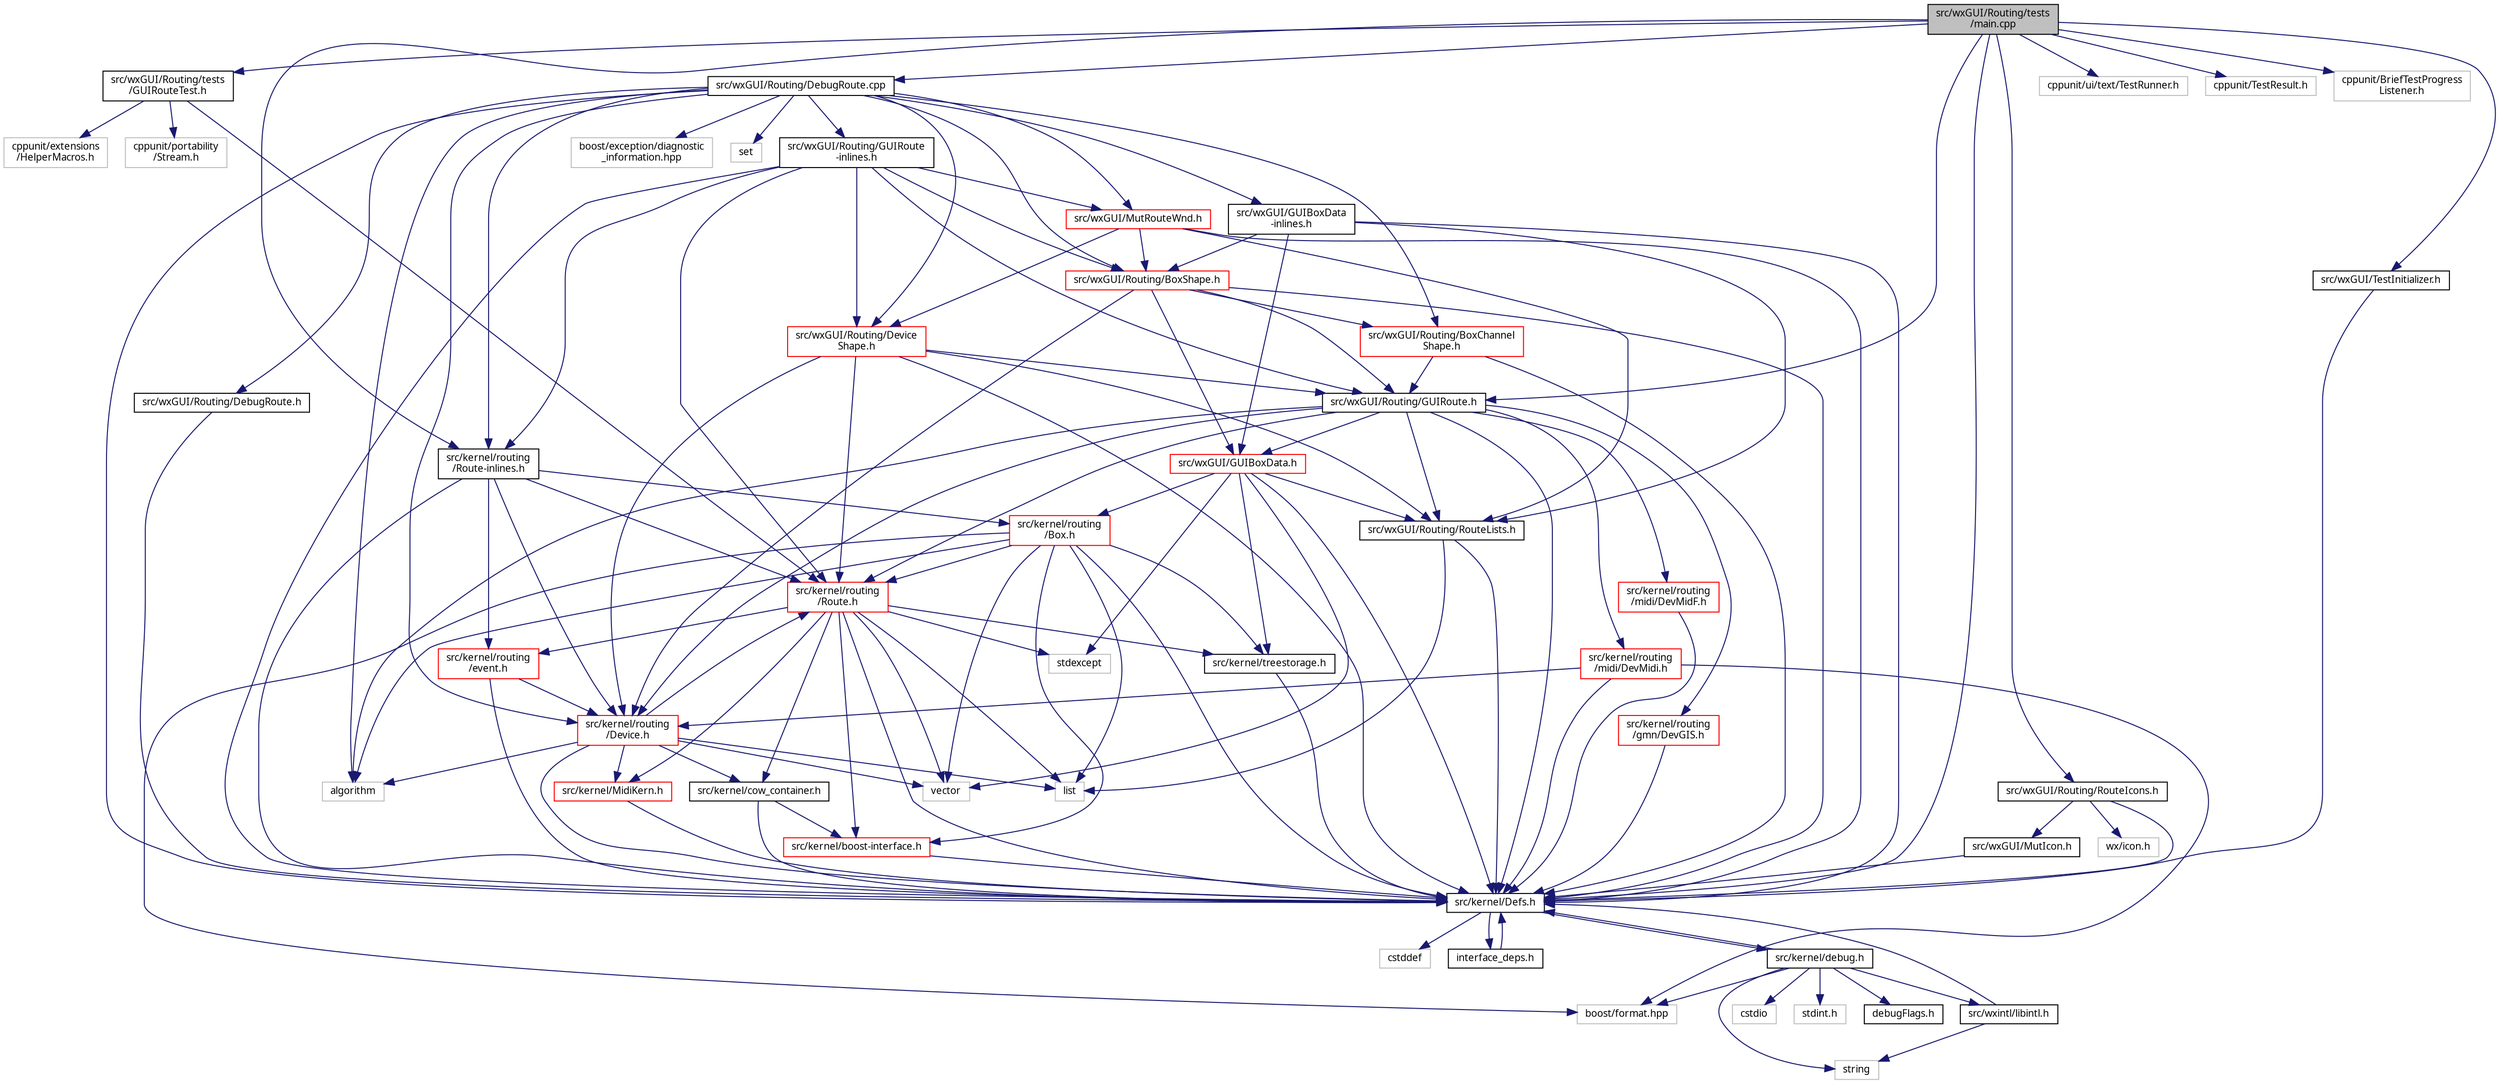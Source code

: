 digraph "src/wxGUI/Routing/tests/main.cpp"
{
  edge [fontname="Sans",fontsize="10",labelfontname="Sans",labelfontsize="10"];
  node [fontname="Sans",fontsize="10",shape=record];
  Node0 [label="src/wxGUI/Routing/tests\l/main.cpp",height=0.2,width=0.4,color="black", fillcolor="grey75", style="filled", fontcolor="black"];
  Node0 -> Node1 [color="midnightblue",fontsize="10",style="solid",fontname="Sans"];
  Node1 [label="src/kernel/Defs.h",height=0.2,width=0.4,color="black", fillcolor="white", style="filled",URL="$d1/d73/Defs_8h.html",tooltip="Common definitions. "];
  Node1 -> Node2 [color="midnightblue",fontsize="10",style="solid",fontname="Sans"];
  Node2 [label="interface_deps.h",height=0.2,width=0.4,color="black", fillcolor="white", style="filled",URL="$de/ddd/interface__deps_8h.html"];
  Node2 -> Node1 [color="midnightblue",fontsize="10",style="solid",fontname="Sans"];
  Node1 -> Node3 [color="midnightblue",fontsize="10",style="solid",fontname="Sans"];
  Node3 [label="cstddef",height=0.2,width=0.4,color="grey75", fillcolor="white", style="filled"];
  Node1 -> Node4 [color="midnightblue",fontsize="10",style="solid",fontname="Sans"];
  Node4 [label="src/kernel/debug.h",height=0.2,width=0.4,color="black", fillcolor="white", style="filled",URL="$db/d16/debug_8h.html"];
  Node4 -> Node1 [color="midnightblue",fontsize="10",style="solid",fontname="Sans"];
  Node4 -> Node5 [color="midnightblue",fontsize="10",style="solid",fontname="Sans"];
  Node5 [label="src/wxintl/libintl.h",height=0.2,width=0.4,color="black", fillcolor="white", style="filled",URL="$d4/d64/libintl_8h.html"];
  Node5 -> Node1 [color="midnightblue",fontsize="10",style="solid",fontname="Sans"];
  Node5 -> Node6 [color="midnightblue",fontsize="10",style="solid",fontname="Sans"];
  Node6 [label="string",height=0.2,width=0.4,color="grey75", fillcolor="white", style="filled"];
  Node4 -> Node6 [color="midnightblue",fontsize="10",style="solid",fontname="Sans"];
  Node4 -> Node7 [color="midnightblue",fontsize="10",style="solid",fontname="Sans"];
  Node7 [label="cstdio",height=0.2,width=0.4,color="grey75", fillcolor="white", style="filled"];
  Node4 -> Node8 [color="midnightblue",fontsize="10",style="solid",fontname="Sans"];
  Node8 [label="boost/format.hpp",height=0.2,width=0.4,color="grey75", fillcolor="white", style="filled"];
  Node4 -> Node9 [color="midnightblue",fontsize="10",style="solid",fontname="Sans"];
  Node9 [label="stdint.h",height=0.2,width=0.4,color="grey75", fillcolor="white", style="filled"];
  Node4 -> Node10 [color="midnightblue",fontsize="10",style="solid",fontname="Sans"];
  Node10 [label="debugFlags.h",height=0.2,width=0.4,color="black", fillcolor="white", style="filled",URL="$d4/dab/debugFlags_8h.html",tooltip="Debug flags for mutabor debug mode. "];
  Node0 -> Node11 [color="midnightblue",fontsize="10",style="solid",fontname="Sans"];
  Node11 [label="src/wxGUI/Routing/tests\l/GUIRouteTest.h",height=0.2,width=0.4,color="black", fillcolor="white", style="filled",URL="$d0/d8b/GUIRouteTest_8h.html"];
  Node11 -> Node12 [color="midnightblue",fontsize="10",style="solid",fontname="Sans"];
  Node12 [label="cppunit/extensions\l/HelperMacros.h",height=0.2,width=0.4,color="grey75", fillcolor="white", style="filled"];
  Node11 -> Node13 [color="midnightblue",fontsize="10",style="solid",fontname="Sans"];
  Node13 [label="cppunit/portability\l/Stream.h",height=0.2,width=0.4,color="grey75", fillcolor="white", style="filled"];
  Node11 -> Node14 [color="midnightblue",fontsize="10",style="solid",fontname="Sans"];
  Node14 [label="src/kernel/routing\l/Route.h",height=0.2,width=0.4,color="red", fillcolor="white", style="filled",URL="$d1/d65/Route_8h.html",tooltip="Routing. "];
  Node14 -> Node1 [color="midnightblue",fontsize="10",style="solid",fontname="Sans"];
  Node14 -> Node15 [color="midnightblue",fontsize="10",style="solid",fontname="Sans"];
  Node15 [label="src/kernel/cow_container.h",height=0.2,width=0.4,color="black", fillcolor="white", style="filled",URL="$da/d28/cow__container_8h.html",tooltip="Copy on write container. "];
  Node15 -> Node1 [color="midnightblue",fontsize="10",style="solid",fontname="Sans"];
  Node15 -> Node16 [color="midnightblue",fontsize="10",style="solid",fontname="Sans"];
  Node16 [label="src/kernel/boost-interface.h",height=0.2,width=0.4,color="red", fillcolor="white", style="filled",URL="$d1/da4/boost-interface_8h.html",tooltip="Interface to the boost library. "];
  Node16 -> Node1 [color="midnightblue",fontsize="10",style="solid",fontname="Sans"];
  Node14 -> Node19 [color="midnightblue",fontsize="10",style="solid",fontname="Sans"];
  Node19 [label="src/kernel/MidiKern.h",height=0.2,width=0.4,color="red", fillcolor="white", style="filled",URL="$da/dfd/MidiKern_8h.html"];
  Node19 -> Node1 [color="midnightblue",fontsize="10",style="solid",fontname="Sans"];
  Node14 -> Node21 [color="midnightblue",fontsize="10",style="solid",fontname="Sans"];
  Node21 [label="src/kernel/treestorage.h",height=0.2,width=0.4,color="black", fillcolor="white", style="filled",URL="$db/dbe/treestorage_8h.html",tooltip="abstract class for tree like storage "];
  Node21 -> Node1 [color="midnightblue",fontsize="10",style="solid",fontname="Sans"];
  Node14 -> Node16 [color="midnightblue",fontsize="10",style="solid",fontname="Sans"];
  Node14 -> Node22 [color="midnightblue",fontsize="10",style="solid",fontname="Sans"];
  Node22 [label="list",height=0.2,width=0.4,color="grey75", fillcolor="white", style="filled"];
  Node14 -> Node23 [color="midnightblue",fontsize="10",style="solid",fontname="Sans"];
  Node23 [label="vector",height=0.2,width=0.4,color="grey75", fillcolor="white", style="filled"];
  Node14 -> Node24 [color="midnightblue",fontsize="10",style="solid",fontname="Sans"];
  Node24 [label="stdexcept",height=0.2,width=0.4,color="grey75", fillcolor="white", style="filled"];
  Node14 -> Node26 [color="midnightblue",fontsize="10",style="solid",fontname="Sans"];
  Node26 [label="src/kernel/routing\l/event.h",height=0.2,width=0.4,color="red", fillcolor="white", style="filled",URL="$dd/d20/event_8h.html"];
  Node26 -> Node1 [color="midnightblue",fontsize="10",style="solid",fontname="Sans"];
  Node26 -> Node27 [color="midnightblue",fontsize="10",style="solid",fontname="Sans"];
  Node27 [label="src/kernel/routing\l/Device.h",height=0.2,width=0.4,color="red", fillcolor="white", style="filled",URL="$de/d05/Device_8h.html",tooltip="Routing. "];
  Node27 -> Node1 [color="midnightblue",fontsize="10",style="solid",fontname="Sans"];
  Node27 -> Node15 [color="midnightblue",fontsize="10",style="solid",fontname="Sans"];
  Node27 -> Node14 [color="midnightblue",fontsize="10",style="solid",fontname="Sans"];
  Node27 -> Node19 [color="midnightblue",fontsize="10",style="solid",fontname="Sans"];
  Node27 -> Node23 [color="midnightblue",fontsize="10",style="solid",fontname="Sans"];
  Node27 -> Node22 [color="midnightblue",fontsize="10",style="solid",fontname="Sans"];
  Node27 -> Node38 [color="midnightblue",fontsize="10",style="solid",fontname="Sans"];
  Node38 [label="algorithm",height=0.2,width=0.4,color="grey75", fillcolor="white", style="filled"];
  Node0 -> Node44 [color="midnightblue",fontsize="10",style="solid",fontname="Sans"];
  Node44 [label="src/wxGUI/Routing/RouteIcons.h",height=0.2,width=0.4,color="black", fillcolor="white", style="filled",URL="$df/d40/RouteIcons_8h.html",tooltip="Devices base classes. "];
  Node44 -> Node1 [color="midnightblue",fontsize="10",style="solid",fontname="Sans"];
  Node44 -> Node45 [color="midnightblue",fontsize="10",style="solid",fontname="Sans"];
  Node45 [label="src/wxGUI/MutIcon.h",height=0.2,width=0.4,color="black", fillcolor="white", style="filled",URL="$df/d37/MutIcon_8h.html",tooltip="Icon class fixing issues with Mac OS. "];
  Node45 -> Node1 [color="midnightblue",fontsize="10",style="solid",fontname="Sans"];
  Node44 -> Node46 [color="midnightblue",fontsize="10",style="solid",fontname="Sans"];
  Node46 [label="wx/icon.h",height=0.2,width=0.4,color="grey75", fillcolor="white", style="filled"];
  Node0 -> Node47 [color="midnightblue",fontsize="10",style="solid",fontname="Sans"];
  Node47 [label="src/wxGUI/Routing/GUIRoute.h",height=0.2,width=0.4,color="black", fillcolor="white", style="filled",URL="$d6/dfa/GUIRoute_8h.html"];
  Node47 -> Node1 [color="midnightblue",fontsize="10",style="solid",fontname="Sans"];
  Node47 -> Node27 [color="midnightblue",fontsize="10",style="solid",fontname="Sans"];
  Node47 -> Node48 [color="midnightblue",fontsize="10",style="solid",fontname="Sans"];
  Node48 [label="src/kernel/routing\l/midi/DevMidi.h",height=0.2,width=0.4,color="red", fillcolor="white", style="filled",URL="$d4/da2/DevMidi_8h.html",tooltip="Classes for midi port. "];
  Node48 -> Node1 [color="midnightblue",fontsize="10",style="solid",fontname="Sans"];
  Node48 -> Node27 [color="midnightblue",fontsize="10",style="solid",fontname="Sans"];
  Node48 -> Node8 [color="midnightblue",fontsize="10",style="solid",fontname="Sans"];
  Node47 -> Node61 [color="midnightblue",fontsize="10",style="solid",fontname="Sans"];
  Node61 [label="src/kernel/routing\l/midi/DevMidF.h",height=0.2,width=0.4,color="red", fillcolor="white", style="filled",URL="$da/d3c/DevMidF_8h.html"];
  Node61 -> Node1 [color="midnightblue",fontsize="10",style="solid",fontname="Sans"];
  Node47 -> Node70 [color="midnightblue",fontsize="10",style="solid",fontname="Sans"];
  Node70 [label="src/kernel/routing\l/gmn/DevGIS.h",height=0.2,width=0.4,color="red", fillcolor="white", style="filled",URL="$da/d81/DevGIS_8h.html"];
  Node70 -> Node1 [color="midnightblue",fontsize="10",style="solid",fontname="Sans"];
  Node47 -> Node14 [color="midnightblue",fontsize="10",style="solid",fontname="Sans"];
  Node47 -> Node72 [color="midnightblue",fontsize="10",style="solid",fontname="Sans"];
  Node72 [label="src/wxGUI/GUIBoxData.h",height=0.2,width=0.4,color="red", fillcolor="white", style="filled",URL="$d5/df7/GUIBoxData_8h.html"];
  Node72 -> Node1 [color="midnightblue",fontsize="10",style="solid",fontname="Sans"];
  Node72 -> Node21 [color="midnightblue",fontsize="10",style="solid",fontname="Sans"];
  Node72 -> Node50 [color="midnightblue",fontsize="10",style="solid",fontname="Sans"];
  Node50 [label="src/kernel/routing\l/Box.h",height=0.2,width=0.4,color="red", fillcolor="white", style="filled",URL="$de/d0f/Box_8h.html",tooltip="Mutabor Box for C++. "];
  Node50 -> Node1 [color="midnightblue",fontsize="10",style="solid",fontname="Sans"];
  Node50 -> Node21 [color="midnightblue",fontsize="10",style="solid",fontname="Sans"];
  Node50 -> Node16 [color="midnightblue",fontsize="10",style="solid",fontname="Sans"];
  Node50 -> Node14 [color="midnightblue",fontsize="10",style="solid",fontname="Sans"];
  Node50 -> Node23 [color="midnightblue",fontsize="10",style="solid",fontname="Sans"];
  Node50 -> Node22 [color="midnightblue",fontsize="10",style="solid",fontname="Sans"];
  Node50 -> Node38 [color="midnightblue",fontsize="10",style="solid",fontname="Sans"];
  Node50 -> Node8 [color="midnightblue",fontsize="10",style="solid",fontname="Sans"];
  Node72 -> Node73 [color="midnightblue",fontsize="10",style="solid",fontname="Sans"];
  Node73 [label="src/wxGUI/Routing/RouteLists.h",height=0.2,width=0.4,color="black", fillcolor="white", style="filled",URL="$d4/d70/RouteLists_8h.html"];
  Node73 -> Node1 [color="midnightblue",fontsize="10",style="solid",fontname="Sans"];
  Node73 -> Node22 [color="midnightblue",fontsize="10",style="solid",fontname="Sans"];
  Node72 -> Node23 [color="midnightblue",fontsize="10",style="solid",fontname="Sans"];
  Node72 -> Node24 [color="midnightblue",fontsize="10",style="solid",fontname="Sans"];
  Node47 -> Node73 [color="midnightblue",fontsize="10",style="solid",fontname="Sans"];
  Node47 -> Node38 [color="midnightblue",fontsize="10",style="solid",fontname="Sans"];
  Node0 -> Node83 [color="midnightblue",fontsize="10",style="solid",fontname="Sans"];
  Node83 [label="src/kernel/routing\l/Route-inlines.h",height=0.2,width=0.4,color="black", fillcolor="white", style="filled",URL="$d2/d2c/Route-inlines_8h.html"];
  Node83 -> Node1 [color="midnightblue",fontsize="10",style="solid",fontname="Sans"];
  Node83 -> Node14 [color="midnightblue",fontsize="10",style="solid",fontname="Sans"];
  Node83 -> Node27 [color="midnightblue",fontsize="10",style="solid",fontname="Sans"];
  Node83 -> Node50 [color="midnightblue",fontsize="10",style="solid",fontname="Sans"];
  Node83 -> Node26 [color="midnightblue",fontsize="10",style="solid",fontname="Sans"];
  Node0 -> Node84 [color="midnightblue",fontsize="10",style="solid",fontname="Sans"];
  Node84 [label="src/wxGUI/TestInitializer.h",height=0.2,width=0.4,color="black", fillcolor="white", style="filled",URL="$d5/d47/TestInitializer_8h.html"];
  Node84 -> Node1 [color="midnightblue",fontsize="10",style="solid",fontname="Sans"];
  Node0 -> Node85 [color="midnightblue",fontsize="10",style="solid",fontname="Sans"];
  Node85 [label="cppunit/ui/text/TestRunner.h",height=0.2,width=0.4,color="grey75", fillcolor="white", style="filled"];
  Node0 -> Node86 [color="midnightblue",fontsize="10",style="solid",fontname="Sans"];
  Node86 [label="cppunit/TestResult.h",height=0.2,width=0.4,color="grey75", fillcolor="white", style="filled"];
  Node0 -> Node87 [color="midnightblue",fontsize="10",style="solid",fontname="Sans"];
  Node87 [label="cppunit/BriefTestProgress\lListener.h",height=0.2,width=0.4,color="grey75", fillcolor="white", style="filled"];
  Node0 -> Node88 [color="midnightblue",fontsize="10",style="solid",fontname="Sans"];
  Node88 [label="src/wxGUI/Routing/DebugRoute.cpp",height=0.2,width=0.4,color="black", fillcolor="white", style="filled",URL="$dc/de8/wxGUI_2Routing_2DebugRoute_8cpp.html",tooltip="Debug functions for routing system. "];
  Node88 -> Node1 [color="midnightblue",fontsize="10",style="solid",fontname="Sans"];
  Node88 -> Node89 [color="midnightblue",fontsize="10",style="solid",fontname="Sans"];
  Node89 [label="src/wxGUI/Routing/DebugRoute.h",height=0.2,width=0.4,color="black", fillcolor="white", style="filled",URL="$d5/d31/DebugRoute_8h.html"];
  Node89 -> Node1 [color="midnightblue",fontsize="10",style="solid",fontname="Sans"];
  Node88 -> Node27 [color="midnightblue",fontsize="10",style="solid",fontname="Sans"];
  Node88 -> Node83 [color="midnightblue",fontsize="10",style="solid",fontname="Sans"];
  Node88 -> Node90 [color="midnightblue",fontsize="10",style="solid",fontname="Sans"];
  Node90 [label="boost/exception/diagnostic\l_information.hpp",height=0.2,width=0.4,color="grey75", fillcolor="white", style="filled"];
  Node88 -> Node91 [color="midnightblue",fontsize="10",style="solid",fontname="Sans"];
  Node91 [label="set",height=0.2,width=0.4,color="grey75", fillcolor="white", style="filled"];
  Node88 -> Node38 [color="midnightblue",fontsize="10",style="solid",fontname="Sans"];
  Node88 -> Node92 [color="midnightblue",fontsize="10",style="solid",fontname="Sans"];
  Node92 [label="src/wxGUI/Routing/Device\lShape.h",height=0.2,width=0.4,color="red", fillcolor="white", style="filled",URL="$d9/d4d/DeviceShape_8h.html",tooltip="Device shape base class for route window. "];
  Node92 -> Node1 [color="midnightblue",fontsize="10",style="solid",fontname="Sans"];
  Node92 -> Node14 [color="midnightblue",fontsize="10",style="solid",fontname="Sans"];
  Node92 -> Node27 [color="midnightblue",fontsize="10",style="solid",fontname="Sans"];
  Node92 -> Node47 [color="midnightblue",fontsize="10",style="solid",fontname="Sans"];
  Node92 -> Node73 [color="midnightblue",fontsize="10",style="solid",fontname="Sans"];
  Node88 -> Node115 [color="midnightblue",fontsize="10",style="solid",fontname="Sans"];
  Node115 [label="src/wxGUI/MutRouteWnd.h",height=0.2,width=0.4,color="red", fillcolor="white", style="filled",URL="$d3/dd7/MutRouteWnd_8h.html"];
  Node115 -> Node1 [color="midnightblue",fontsize="10",style="solid",fontname="Sans"];
  Node115 -> Node73 [color="midnightblue",fontsize="10",style="solid",fontname="Sans"];
  Node115 -> Node92 [color="midnightblue",fontsize="10",style="solid",fontname="Sans"];
  Node115 -> Node116 [color="midnightblue",fontsize="10",style="solid",fontname="Sans"];
  Node116 [label="src/wxGUI/Routing/BoxShape.h",height=0.2,width=0.4,color="red", fillcolor="white", style="filled",URL="$d9/d49/BoxShape_8h.html",tooltip="Box shape for route window. "];
  Node116 -> Node1 [color="midnightblue",fontsize="10",style="solid",fontname="Sans"];
  Node116 -> Node72 [color="midnightblue",fontsize="10",style="solid",fontname="Sans"];
  Node116 -> Node47 [color="midnightblue",fontsize="10",style="solid",fontname="Sans"];
  Node116 -> Node117 [color="midnightblue",fontsize="10",style="solid",fontname="Sans"];
  Node117 [label="src/wxGUI/Routing/BoxChannel\lShape.h",height=0.2,width=0.4,color="red", fillcolor="white", style="filled",URL="$d6/d68/BoxChannelShape_8h.html",tooltip="Box shape for route window. "];
  Node117 -> Node1 [color="midnightblue",fontsize="10",style="solid",fontname="Sans"];
  Node117 -> Node47 [color="midnightblue",fontsize="10",style="solid",fontname="Sans"];
  Node116 -> Node27 [color="midnightblue",fontsize="10",style="solid",fontname="Sans"];
  Node88 -> Node116 [color="midnightblue",fontsize="10",style="solid",fontname="Sans"];
  Node88 -> Node121 [color="midnightblue",fontsize="10",style="solid",fontname="Sans"];
  Node121 [label="src/wxGUI/Routing/GUIRoute\l-inlines.h",height=0.2,width=0.4,color="black", fillcolor="white", style="filled",URL="$d2/d73/GUIRoute-inlines_8h.html"];
  Node121 -> Node1 [color="midnightblue",fontsize="10",style="solid",fontname="Sans"];
  Node121 -> Node14 [color="midnightblue",fontsize="10",style="solid",fontname="Sans"];
  Node121 -> Node47 [color="midnightblue",fontsize="10",style="solid",fontname="Sans"];
  Node121 -> Node116 [color="midnightblue",fontsize="10",style="solid",fontname="Sans"];
  Node121 -> Node92 [color="midnightblue",fontsize="10",style="solid",fontname="Sans"];
  Node121 -> Node115 [color="midnightblue",fontsize="10",style="solid",fontname="Sans"];
  Node121 -> Node83 [color="midnightblue",fontsize="10",style="solid",fontname="Sans"];
  Node88 -> Node117 [color="midnightblue",fontsize="10",style="solid",fontname="Sans"];
  Node88 -> Node122 [color="midnightblue",fontsize="10",style="solid",fontname="Sans"];
  Node122 [label="src/wxGUI/GUIBoxData\l-inlines.h",height=0.2,width=0.4,color="black", fillcolor="white", style="filled",URL="$d5/d12/GUIBoxData-inlines_8h.html"];
  Node122 -> Node1 [color="midnightblue",fontsize="10",style="solid",fontname="Sans"];
  Node122 -> Node73 [color="midnightblue",fontsize="10",style="solid",fontname="Sans"];
  Node122 -> Node72 [color="midnightblue",fontsize="10",style="solid",fontname="Sans"];
  Node122 -> Node116 [color="midnightblue",fontsize="10",style="solid",fontname="Sans"];
}
